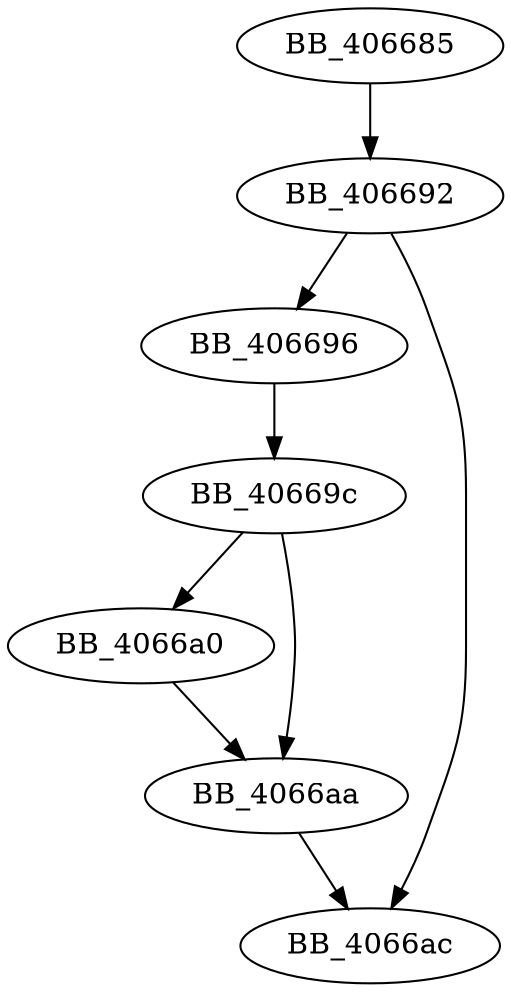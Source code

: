 DiGraph sub_406685{
BB_406685->BB_406692
BB_406692->BB_406696
BB_406692->BB_4066ac
BB_406696->BB_40669c
BB_40669c->BB_4066a0
BB_40669c->BB_4066aa
BB_4066a0->BB_4066aa
BB_4066aa->BB_4066ac
}
